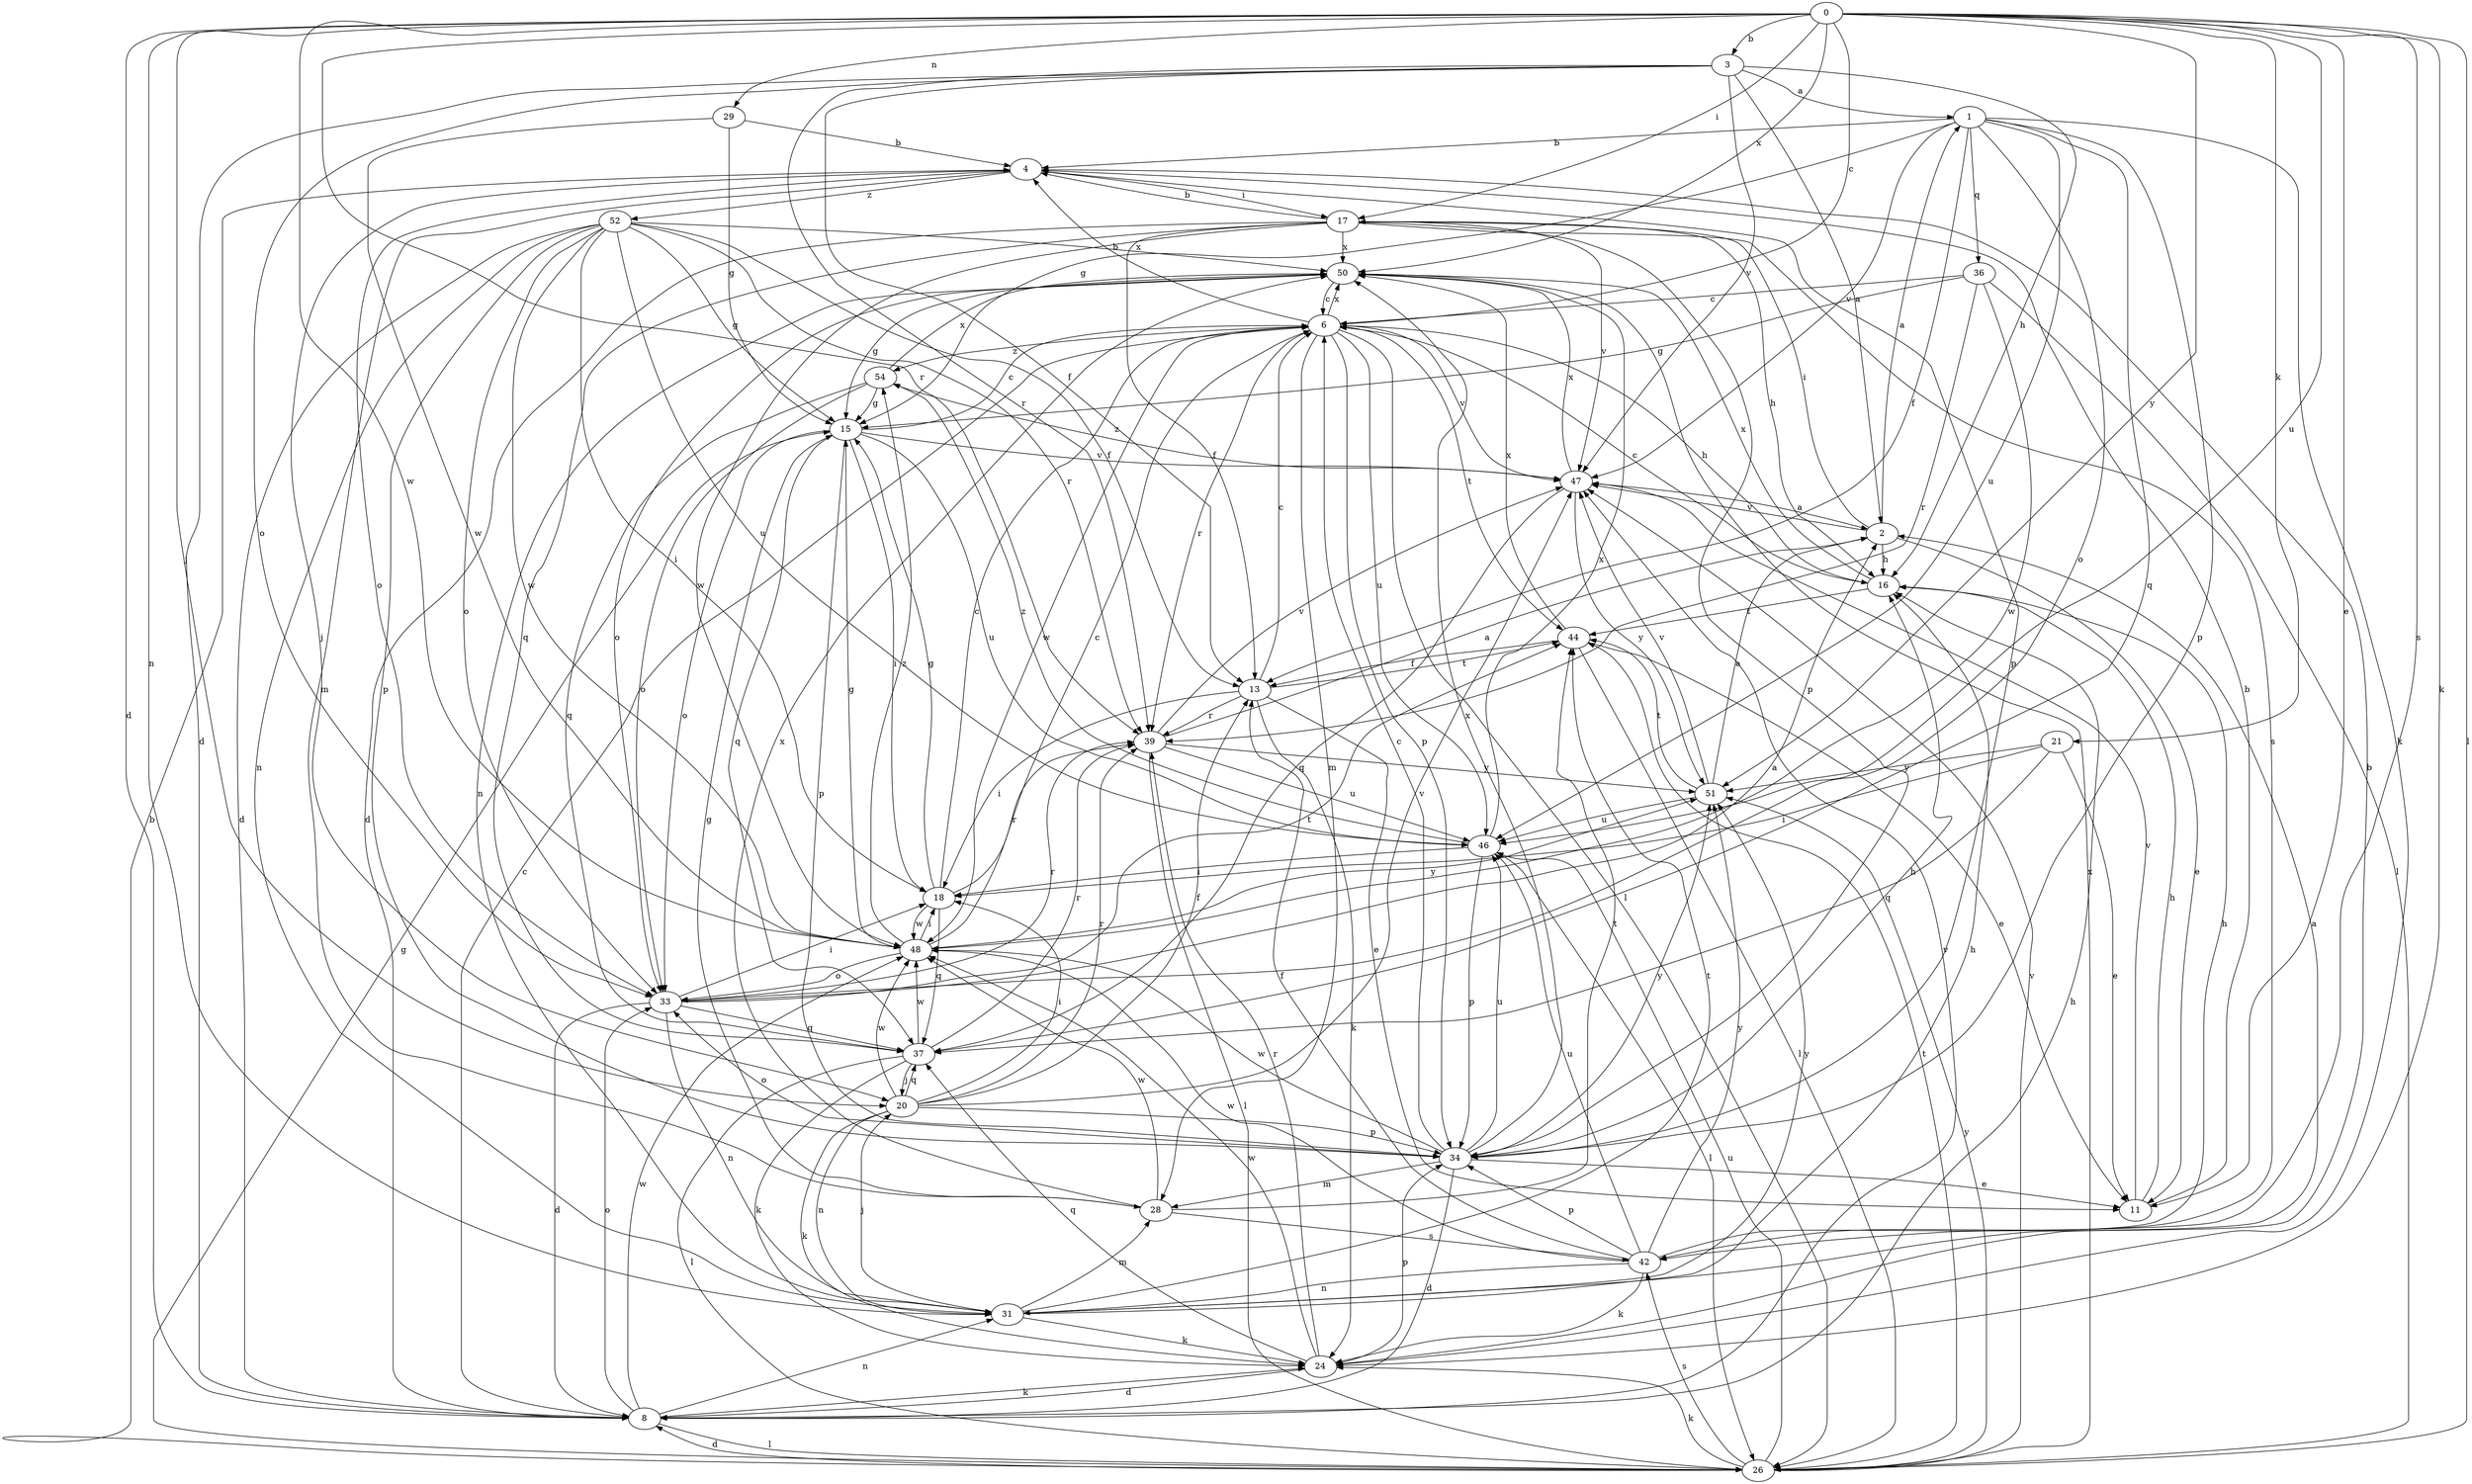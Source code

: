 strict digraph  {
0;
1;
2;
3;
4;
6;
8;
11;
13;
15;
16;
17;
18;
20;
21;
24;
26;
28;
29;
31;
33;
34;
36;
37;
39;
42;
44;
46;
47;
48;
50;
51;
52;
54;
0 -> 3  [label=b];
0 -> 6  [label=c];
0 -> 8  [label=d];
0 -> 11  [label=e];
0 -> 17  [label=i];
0 -> 20  [label=j];
0 -> 21  [label=k];
0 -> 24  [label=k];
0 -> 26  [label=l];
0 -> 29  [label=n];
0 -> 31  [label=n];
0 -> 39  [label=r];
0 -> 42  [label=s];
0 -> 46  [label=u];
0 -> 48  [label=w];
0 -> 50  [label=x];
0 -> 51  [label=y];
1 -> 4  [label=b];
1 -> 13  [label=f];
1 -> 15  [label=g];
1 -> 24  [label=k];
1 -> 33  [label=o];
1 -> 34  [label=p];
1 -> 36  [label=q];
1 -> 37  [label=q];
1 -> 46  [label=u];
1 -> 47  [label=v];
2 -> 1  [label=a];
2 -> 11  [label=e];
2 -> 16  [label=h];
2 -> 17  [label=i];
2 -> 47  [label=v];
3 -> 1  [label=a];
3 -> 2  [label=a];
3 -> 8  [label=d];
3 -> 13  [label=f];
3 -> 16  [label=h];
3 -> 33  [label=o];
3 -> 39  [label=r];
3 -> 47  [label=v];
4 -> 17  [label=i];
4 -> 20  [label=j];
4 -> 28  [label=m];
4 -> 33  [label=o];
4 -> 34  [label=p];
4 -> 52  [label=z];
6 -> 4  [label=b];
6 -> 16  [label=h];
6 -> 26  [label=l];
6 -> 28  [label=m];
6 -> 34  [label=p];
6 -> 39  [label=r];
6 -> 44  [label=t];
6 -> 46  [label=u];
6 -> 47  [label=v];
6 -> 48  [label=w];
6 -> 50  [label=x];
6 -> 54  [label=z];
8 -> 6  [label=c];
8 -> 16  [label=h];
8 -> 24  [label=k];
8 -> 26  [label=l];
8 -> 31  [label=n];
8 -> 33  [label=o];
8 -> 47  [label=v];
8 -> 48  [label=w];
11 -> 4  [label=b];
11 -> 16  [label=h];
11 -> 47  [label=v];
13 -> 6  [label=c];
13 -> 11  [label=e];
13 -> 18  [label=i];
13 -> 24  [label=k];
13 -> 39  [label=r];
13 -> 44  [label=t];
15 -> 6  [label=c];
15 -> 18  [label=i];
15 -> 33  [label=o];
15 -> 34  [label=p];
15 -> 37  [label=q];
15 -> 46  [label=u];
15 -> 47  [label=v];
16 -> 6  [label=c];
16 -> 44  [label=t];
16 -> 50  [label=x];
17 -> 4  [label=b];
17 -> 8  [label=d];
17 -> 13  [label=f];
17 -> 16  [label=h];
17 -> 34  [label=p];
17 -> 37  [label=q];
17 -> 42  [label=s];
17 -> 47  [label=v];
17 -> 48  [label=w];
17 -> 50  [label=x];
18 -> 6  [label=c];
18 -> 15  [label=g];
18 -> 37  [label=q];
18 -> 39  [label=r];
18 -> 48  [label=w];
20 -> 13  [label=f];
20 -> 18  [label=i];
20 -> 24  [label=k];
20 -> 31  [label=n];
20 -> 34  [label=p];
20 -> 37  [label=q];
20 -> 39  [label=r];
20 -> 47  [label=v];
20 -> 48  [label=w];
21 -> 11  [label=e];
21 -> 18  [label=i];
21 -> 37  [label=q];
21 -> 51  [label=y];
24 -> 4  [label=b];
24 -> 8  [label=d];
24 -> 34  [label=p];
24 -> 37  [label=q];
24 -> 39  [label=r];
24 -> 48  [label=w];
26 -> 4  [label=b];
26 -> 8  [label=d];
26 -> 15  [label=g];
26 -> 24  [label=k];
26 -> 42  [label=s];
26 -> 44  [label=t];
26 -> 46  [label=u];
26 -> 47  [label=v];
26 -> 50  [label=x];
26 -> 51  [label=y];
28 -> 15  [label=g];
28 -> 42  [label=s];
28 -> 44  [label=t];
28 -> 48  [label=w];
28 -> 50  [label=x];
29 -> 4  [label=b];
29 -> 15  [label=g];
29 -> 48  [label=w];
31 -> 2  [label=a];
31 -> 16  [label=h];
31 -> 20  [label=j];
31 -> 24  [label=k];
31 -> 28  [label=m];
31 -> 44  [label=t];
31 -> 51  [label=y];
33 -> 2  [label=a];
33 -> 8  [label=d];
33 -> 18  [label=i];
33 -> 31  [label=n];
33 -> 37  [label=q];
33 -> 39  [label=r];
33 -> 44  [label=t];
34 -> 6  [label=c];
34 -> 8  [label=d];
34 -> 11  [label=e];
34 -> 16  [label=h];
34 -> 28  [label=m];
34 -> 33  [label=o];
34 -> 46  [label=u];
34 -> 48  [label=w];
34 -> 50  [label=x];
34 -> 51  [label=y];
36 -> 6  [label=c];
36 -> 15  [label=g];
36 -> 26  [label=l];
36 -> 39  [label=r];
36 -> 48  [label=w];
37 -> 20  [label=j];
37 -> 24  [label=k];
37 -> 26  [label=l];
37 -> 39  [label=r];
37 -> 48  [label=w];
39 -> 2  [label=a];
39 -> 26  [label=l];
39 -> 46  [label=u];
39 -> 47  [label=v];
39 -> 51  [label=y];
42 -> 13  [label=f];
42 -> 16  [label=h];
42 -> 24  [label=k];
42 -> 31  [label=n];
42 -> 34  [label=p];
42 -> 46  [label=u];
42 -> 48  [label=w];
42 -> 51  [label=y];
44 -> 11  [label=e];
44 -> 13  [label=f];
44 -> 26  [label=l];
44 -> 50  [label=x];
46 -> 18  [label=i];
46 -> 26  [label=l];
46 -> 34  [label=p];
46 -> 50  [label=x];
46 -> 54  [label=z];
47 -> 2  [label=a];
47 -> 37  [label=q];
47 -> 50  [label=x];
47 -> 51  [label=y];
47 -> 54  [label=z];
48 -> 6  [label=c];
48 -> 15  [label=g];
48 -> 18  [label=i];
48 -> 33  [label=o];
48 -> 51  [label=y];
48 -> 54  [label=z];
50 -> 6  [label=c];
50 -> 15  [label=g];
50 -> 31  [label=n];
50 -> 33  [label=o];
51 -> 2  [label=a];
51 -> 44  [label=t];
51 -> 46  [label=u];
51 -> 47  [label=v];
52 -> 8  [label=d];
52 -> 13  [label=f];
52 -> 15  [label=g];
52 -> 18  [label=i];
52 -> 31  [label=n];
52 -> 33  [label=o];
52 -> 34  [label=p];
52 -> 39  [label=r];
52 -> 46  [label=u];
52 -> 48  [label=w];
52 -> 50  [label=x];
54 -> 15  [label=g];
54 -> 33  [label=o];
54 -> 37  [label=q];
54 -> 50  [label=x];
}
